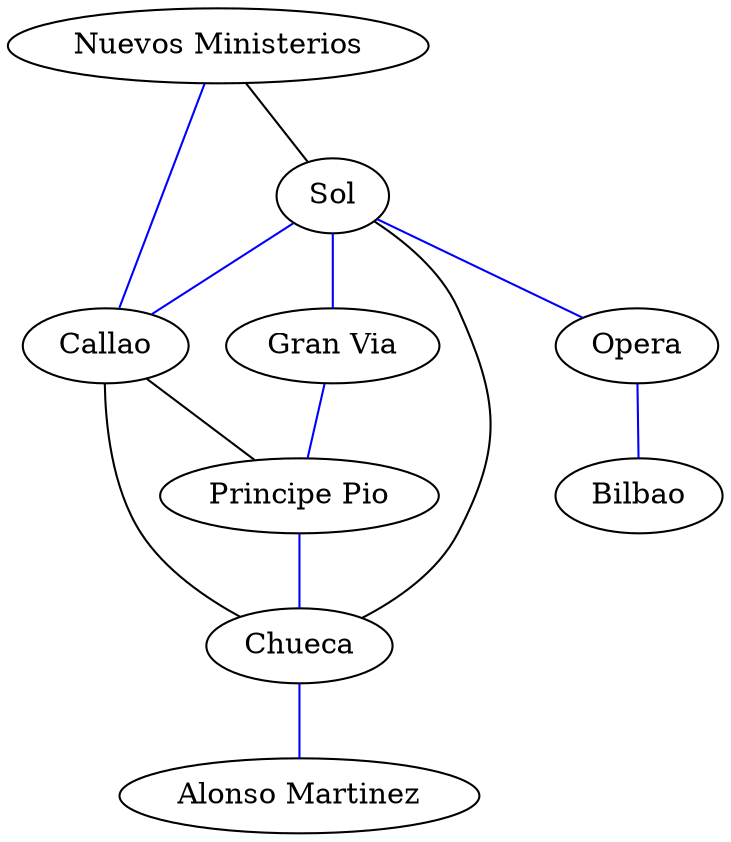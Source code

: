 strict graph G {
  1 [ color="black" label="Sol" ];
  2 [ color="black" label="Callao" ];
  3 [ color="black" label="Gran Via" ];
  4 [ color="black" label="Principe Pio" ];
  5 [ color="black" label="Chueca" ];
  6 [ color="black" label="Nuevos Ministerios" ];
  7 [ color="black" label="Opera" ];
  8 [ color="black" label="Bilbao" ];
  9 [ color="black" label="Alonso Martinez" ];
  1 -- 2 [ color="blue" ];
  1 -- 3 [ color="blue" ];
  1 -- 5 [ ];
  2 -- 5 [ ];
  3 -- 4 [ color="blue" ];
  4 -- 5 [ color="blue" ];
  6 -- 2 [ color="blue" ];
  6 -- 1 [ ];
  2 -- 4 [ ];
  1 -- 7 [ color="blue" ];
  5 -- 9 [ color="blue" ];
  7 -- 8 [ color="blue" ];
}
